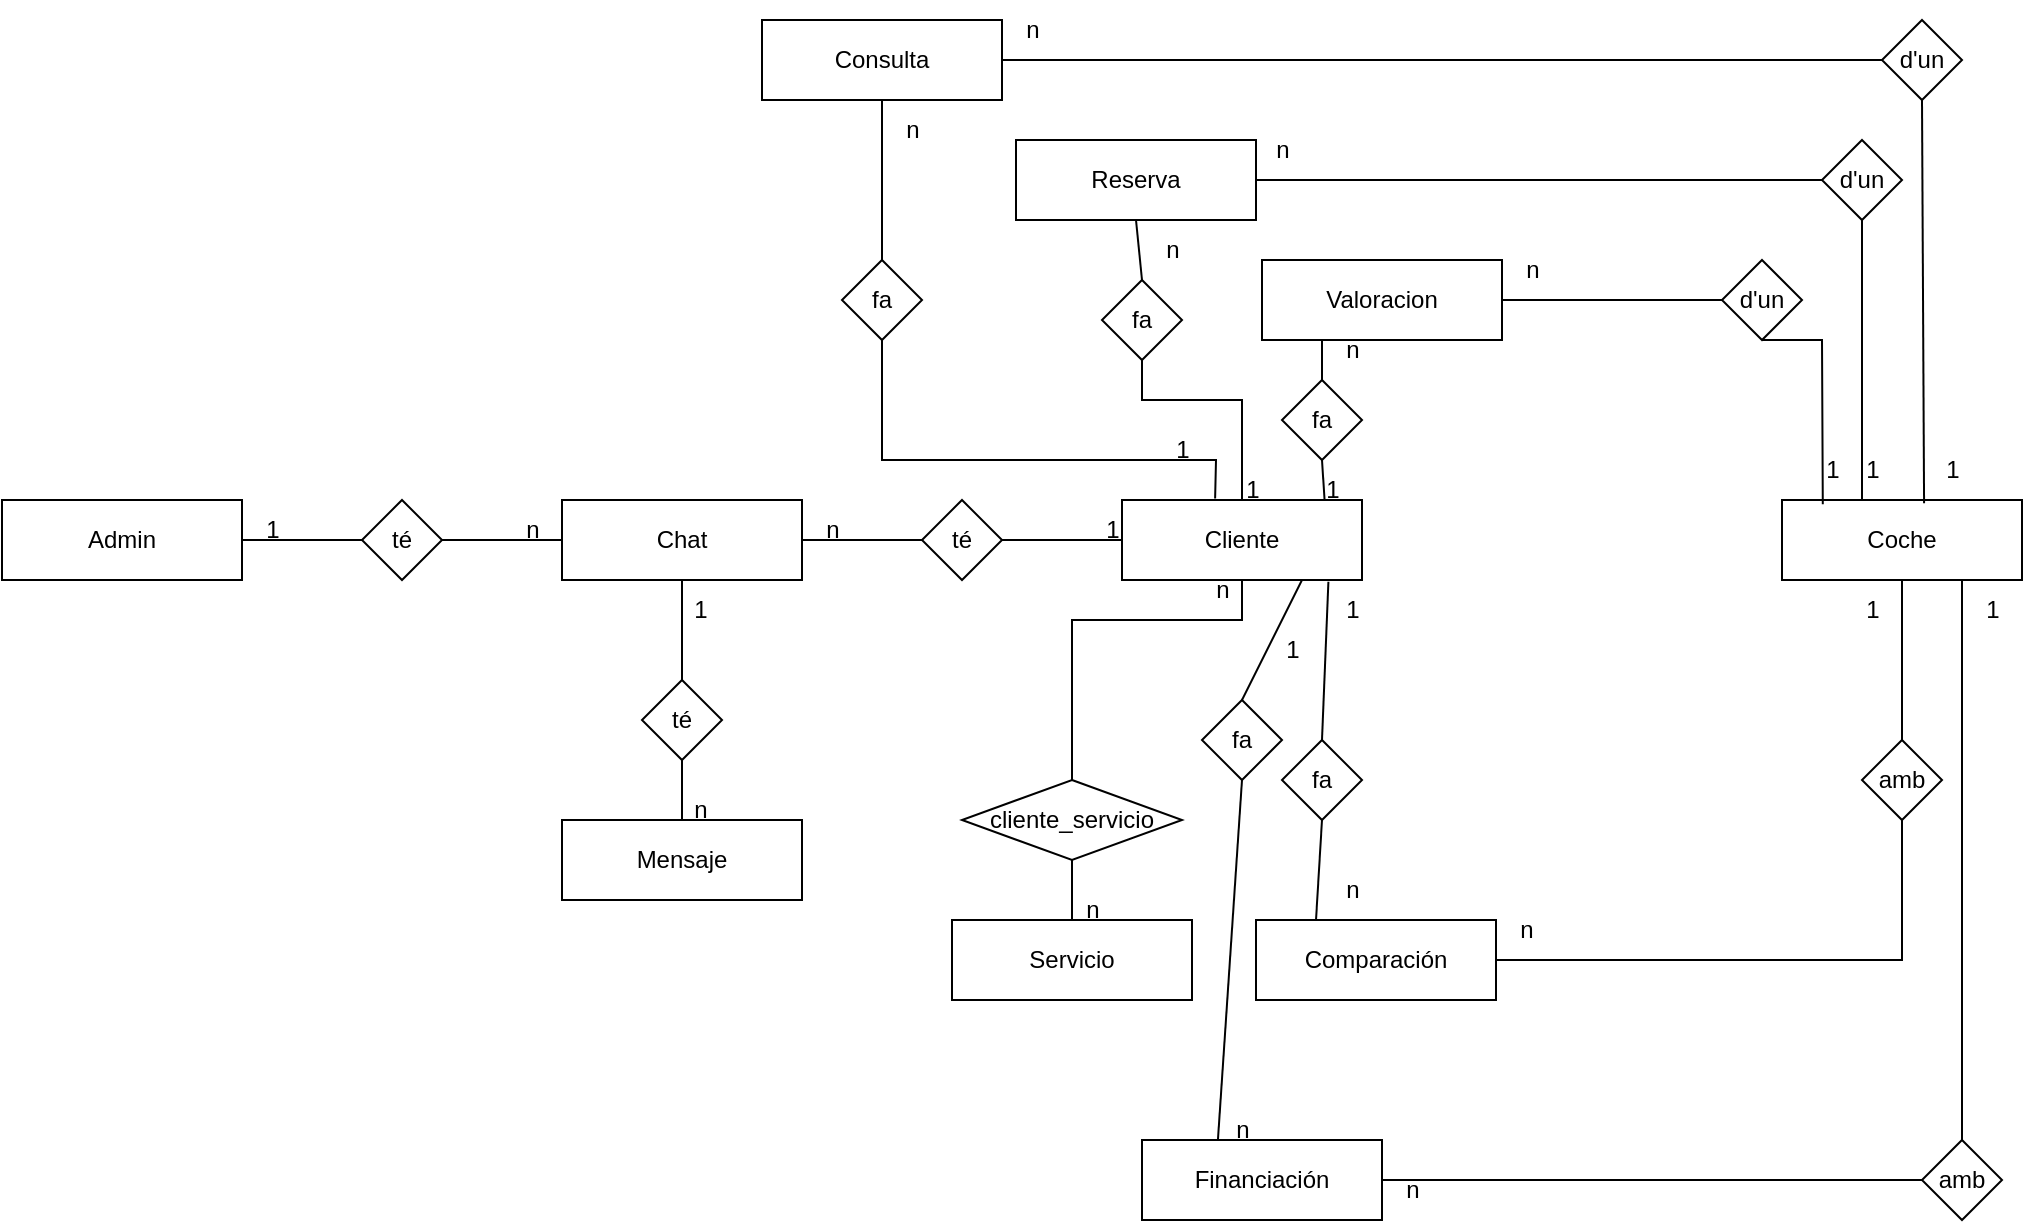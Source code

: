 <mxfile version="26.0.15">
  <diagram name="Página-1" id="vT0wQ7W-vSur3K9i_cSa">
    <mxGraphModel dx="1313" dy="1865" grid="1" gridSize="10" guides="1" tooltips="1" connect="1" arrows="1" fold="1" page="1" pageScale="1" pageWidth="827" pageHeight="1169" math="0" shadow="0">
      <root>
        <mxCell id="0" />
        <mxCell id="1" parent="0" />
        <mxCell id="a9DklyE9jSmy0VXCGVEc-1" value="Admin" style="rounded=0;whiteSpace=wrap;html=1;" vertex="1" parent="1">
          <mxGeometry x="80" y="80" width="120" height="40" as="geometry" />
        </mxCell>
        <mxCell id="a9DklyE9jSmy0VXCGVEc-2" value="Chat" style="rounded=0;whiteSpace=wrap;html=1;" vertex="1" parent="1">
          <mxGeometry x="360" y="80" width="120" height="40" as="geometry" />
        </mxCell>
        <mxCell id="a9DklyE9jSmy0VXCGVEc-3" value="Cliente" style="rounded=0;whiteSpace=wrap;html=1;" vertex="1" parent="1">
          <mxGeometry x="640" y="80" width="120" height="40" as="geometry" />
        </mxCell>
        <mxCell id="a9DklyE9jSmy0VXCGVEc-4" value="Servicio" style="rounded=0;whiteSpace=wrap;html=1;" vertex="1" parent="1">
          <mxGeometry x="555" y="290" width="120" height="40" as="geometry" />
        </mxCell>
        <mxCell id="a9DklyE9jSmy0VXCGVEc-6" value="Reserva" style="rounded=0;whiteSpace=wrap;html=1;" vertex="1" parent="1">
          <mxGeometry x="587" y="-100" width="120" height="40" as="geometry" />
        </mxCell>
        <mxCell id="a9DklyE9jSmy0VXCGVEc-7" value="Mensaje" style="rounded=0;whiteSpace=wrap;html=1;" vertex="1" parent="1">
          <mxGeometry x="360" y="240" width="120" height="40" as="geometry" />
        </mxCell>
        <mxCell id="a9DklyE9jSmy0VXCGVEc-10" value="Valoracion" style="rounded=0;whiteSpace=wrap;html=1;" vertex="1" parent="1">
          <mxGeometry x="710" y="-40" width="120" height="40" as="geometry" />
        </mxCell>
        <mxCell id="a9DklyE9jSmy0VXCGVEc-17" value="Comparación" style="rounded=0;whiteSpace=wrap;html=1;" vertex="1" parent="1">
          <mxGeometry x="707" y="290" width="120" height="40" as="geometry" />
        </mxCell>
        <mxCell id="a9DklyE9jSmy0VXCGVEc-18" value="Coche" style="rounded=0;whiteSpace=wrap;html=1;" vertex="1" parent="1">
          <mxGeometry x="970" y="80" width="120" height="40" as="geometry" />
        </mxCell>
        <mxCell id="a9DklyE9jSmy0VXCGVEc-19" value="Financiación" style="rounded=0;whiteSpace=wrap;html=1;" vertex="1" parent="1">
          <mxGeometry x="650" y="400" width="120" height="40" as="geometry" />
        </mxCell>
        <mxCell id="a9DklyE9jSmy0VXCGVEc-20" value="Consulta" style="rounded=0;whiteSpace=wrap;html=1;" vertex="1" parent="1">
          <mxGeometry x="460" y="-160" width="120" height="40" as="geometry" />
        </mxCell>
        <mxCell id="a9DklyE9jSmy0VXCGVEc-21" value="té" style="rhombus;whiteSpace=wrap;html=1;" vertex="1" parent="1">
          <mxGeometry x="260" y="80" width="40" height="40" as="geometry" />
        </mxCell>
        <mxCell id="a9DklyE9jSmy0VXCGVEc-22" value="" style="endArrow=none;html=1;rounded=0;exitX=1;exitY=0.5;exitDx=0;exitDy=0;entryX=0;entryY=0.5;entryDx=0;entryDy=0;" edge="1" parent="1" source="a9DklyE9jSmy0VXCGVEc-1" target="a9DklyE9jSmy0VXCGVEc-21">
          <mxGeometry width="50" height="50" relative="1" as="geometry">
            <mxPoint x="150" y="230" as="sourcePoint" />
            <mxPoint x="200" y="180" as="targetPoint" />
          </mxGeometry>
        </mxCell>
        <mxCell id="a9DklyE9jSmy0VXCGVEc-23" value="" style="endArrow=none;html=1;rounded=0;exitX=1;exitY=0.5;exitDx=0;exitDy=0;entryX=0;entryY=0.5;entryDx=0;entryDy=0;" edge="1" parent="1" source="a9DklyE9jSmy0VXCGVEc-21" target="a9DklyE9jSmy0VXCGVEc-2">
          <mxGeometry width="50" height="50" relative="1" as="geometry">
            <mxPoint x="360" y="190" as="sourcePoint" />
            <mxPoint x="410" y="140" as="targetPoint" />
          </mxGeometry>
        </mxCell>
        <mxCell id="a9DklyE9jSmy0VXCGVEc-28" value="té" style="rhombus;whiteSpace=wrap;html=1;" vertex="1" parent="1">
          <mxGeometry x="540" y="80" width="40" height="40" as="geometry" />
        </mxCell>
        <mxCell id="a9DklyE9jSmy0VXCGVEc-29" value="" style="endArrow=none;html=1;rounded=0;exitX=1;exitY=0.5;exitDx=0;exitDy=0;entryX=0;entryY=0.5;entryDx=0;entryDy=0;" edge="1" parent="1" source="a9DklyE9jSmy0VXCGVEc-2" target="a9DklyE9jSmy0VXCGVEc-28">
          <mxGeometry width="50" height="50" relative="1" as="geometry">
            <mxPoint x="390" y="320" as="sourcePoint" />
            <mxPoint x="440" y="270" as="targetPoint" />
          </mxGeometry>
        </mxCell>
        <mxCell id="a9DklyE9jSmy0VXCGVEc-30" value="" style="endArrow=none;html=1;rounded=0;exitX=1;exitY=0.5;exitDx=0;exitDy=0;entryX=0;entryY=0.5;entryDx=0;entryDy=0;" edge="1" parent="1" source="a9DklyE9jSmy0VXCGVEc-28" target="a9DklyE9jSmy0VXCGVEc-3">
          <mxGeometry width="50" height="50" relative="1" as="geometry">
            <mxPoint x="580" y="190" as="sourcePoint" />
            <mxPoint x="630" y="140" as="targetPoint" />
          </mxGeometry>
        </mxCell>
        <mxCell id="a9DklyE9jSmy0VXCGVEc-35" value="" style="endArrow=none;html=1;rounded=0;exitX=0.5;exitY=1;exitDx=0;exitDy=0;" edge="1" parent="1" source="a9DklyE9jSmy0VXCGVEc-2">
          <mxGeometry width="50" height="50" relative="1" as="geometry">
            <mxPoint x="210" y="110" as="sourcePoint" />
            <mxPoint x="420" y="170" as="targetPoint" />
          </mxGeometry>
        </mxCell>
        <mxCell id="a9DklyE9jSmy0VXCGVEc-36" value="té" style="rhombus;whiteSpace=wrap;html=1;" vertex="1" parent="1">
          <mxGeometry x="400" y="170" width="40" height="40" as="geometry" />
        </mxCell>
        <mxCell id="a9DklyE9jSmy0VXCGVEc-37" value="" style="endArrow=none;html=1;rounded=0;exitX=0.5;exitY=1;exitDx=0;exitDy=0;entryX=0.5;entryY=0;entryDx=0;entryDy=0;" edge="1" parent="1" source="a9DklyE9jSmy0VXCGVEc-36" target="a9DklyE9jSmy0VXCGVEc-7">
          <mxGeometry width="50" height="50" relative="1" as="geometry">
            <mxPoint x="430" y="130" as="sourcePoint" />
            <mxPoint x="430" y="180" as="targetPoint" />
          </mxGeometry>
        </mxCell>
        <mxCell id="a9DklyE9jSmy0VXCGVEc-38" value="cliente_servicio" style="rhombus;whiteSpace=wrap;html=1;" vertex="1" parent="1">
          <mxGeometry x="560" y="220" width="110" height="40" as="geometry" />
        </mxCell>
        <mxCell id="a9DklyE9jSmy0VXCGVEc-39" value="" style="endArrow=none;html=1;rounded=0;exitX=0.5;exitY=1;exitDx=0;exitDy=0;entryX=0.5;entryY=0;entryDx=0;entryDy=0;" edge="1" parent="1" source="a9DklyE9jSmy0VXCGVEc-3" target="a9DklyE9jSmy0VXCGVEc-38">
          <mxGeometry width="50" height="50" relative="1" as="geometry">
            <mxPoint x="430" y="130" as="sourcePoint" />
            <mxPoint x="430" y="180" as="targetPoint" />
            <Array as="points">
              <mxPoint x="700" y="140" />
              <mxPoint x="670" y="140" />
              <mxPoint x="615" y="140" />
            </Array>
          </mxGeometry>
        </mxCell>
        <mxCell id="a9DklyE9jSmy0VXCGVEc-41" value="" style="endArrow=none;html=1;rounded=0;exitX=0.5;exitY=1;exitDx=0;exitDy=0;entryX=0.5;entryY=0;entryDx=0;entryDy=0;" edge="1" parent="1" source="a9DklyE9jSmy0VXCGVEc-38" target="a9DklyE9jSmy0VXCGVEc-4">
          <mxGeometry width="50" height="50" relative="1" as="geometry">
            <mxPoint x="430" y="130" as="sourcePoint" />
            <mxPoint x="620" y="290" as="targetPoint" />
          </mxGeometry>
        </mxCell>
        <mxCell id="a9DklyE9jSmy0VXCGVEc-42" value="" style="endArrow=none;html=1;rounded=0;exitX=0.86;exitY=1.021;exitDx=0;exitDy=0;entryX=0.5;entryY=0;entryDx=0;entryDy=0;exitPerimeter=0;" edge="1" parent="1" source="a9DklyE9jSmy0VXCGVEc-3" target="a9DklyE9jSmy0VXCGVEc-43">
          <mxGeometry width="50" height="50" relative="1" as="geometry">
            <mxPoint x="430" y="130" as="sourcePoint" />
            <mxPoint x="730" y="200" as="targetPoint" />
          </mxGeometry>
        </mxCell>
        <mxCell id="a9DklyE9jSmy0VXCGVEc-43" value="fa" style="rhombus;whiteSpace=wrap;html=1;" vertex="1" parent="1">
          <mxGeometry x="720" y="200" width="40" height="40" as="geometry" />
        </mxCell>
        <mxCell id="a9DklyE9jSmy0VXCGVEc-45" value="" style="endArrow=none;html=1;rounded=0;exitX=0.5;exitY=1;exitDx=0;exitDy=0;entryX=0.25;entryY=0;entryDx=0;entryDy=0;" edge="1" parent="1" source="a9DklyE9jSmy0VXCGVEc-43" target="a9DklyE9jSmy0VXCGVEc-17">
          <mxGeometry width="50" height="50" relative="1" as="geometry">
            <mxPoint x="753" y="131" as="sourcePoint" />
            <mxPoint x="750" y="210" as="targetPoint" />
          </mxGeometry>
        </mxCell>
        <mxCell id="a9DklyE9jSmy0VXCGVEc-46" value="amb" style="rhombus;whiteSpace=wrap;html=1;" vertex="1" parent="1">
          <mxGeometry x="1010" y="200" width="40" height="40" as="geometry" />
        </mxCell>
        <mxCell id="a9DklyE9jSmy0VXCGVEc-48" value="" style="endArrow=none;html=1;rounded=0;exitX=0.5;exitY=1;exitDx=0;exitDy=0;entryX=1;entryY=0.5;entryDx=0;entryDy=0;" edge="1" parent="1" source="a9DklyE9jSmy0VXCGVEc-46" target="a9DklyE9jSmy0VXCGVEc-17">
          <mxGeometry width="50" height="50" relative="1" as="geometry">
            <mxPoint x="750" y="250" as="sourcePoint" />
            <mxPoint x="747" y="300" as="targetPoint" />
            <Array as="points">
              <mxPoint x="1030" y="310" />
            </Array>
          </mxGeometry>
        </mxCell>
        <mxCell id="a9DklyE9jSmy0VXCGVEc-49" value="" style="endArrow=none;html=1;rounded=0;exitX=0.5;exitY=1;exitDx=0;exitDy=0;entryX=0.5;entryY=0;entryDx=0;entryDy=0;" edge="1" parent="1" source="a9DklyE9jSmy0VXCGVEc-18" target="a9DklyE9jSmy0VXCGVEc-46">
          <mxGeometry width="50" height="50" relative="1" as="geometry">
            <mxPoint x="750" y="250" as="sourcePoint" />
            <mxPoint x="747" y="300" as="targetPoint" />
          </mxGeometry>
        </mxCell>
        <mxCell id="a9DklyE9jSmy0VXCGVEc-56" value="fa" style="rhombus;whiteSpace=wrap;html=1;" vertex="1" parent="1">
          <mxGeometry x="680" y="180" width="40" height="40" as="geometry" />
        </mxCell>
        <mxCell id="a9DklyE9jSmy0VXCGVEc-57" value="" style="endArrow=none;html=1;rounded=0;exitX=0.75;exitY=1;exitDx=0;exitDy=0;entryX=0.5;entryY=0;entryDx=0;entryDy=0;" edge="1" parent="1" source="a9DklyE9jSmy0VXCGVEc-3" target="a9DklyE9jSmy0VXCGVEc-56">
          <mxGeometry width="50" height="50" relative="1" as="geometry">
            <mxPoint x="753" y="131" as="sourcePoint" />
            <mxPoint x="750" y="210" as="targetPoint" />
          </mxGeometry>
        </mxCell>
        <mxCell id="a9DklyE9jSmy0VXCGVEc-58" value="" style="endArrow=none;html=1;rounded=0;exitX=0.5;exitY=1;exitDx=0;exitDy=0;entryX=0.099;entryY=0.66;entryDx=0;entryDy=0;entryPerimeter=0;" edge="1" parent="1" source="a9DklyE9jSmy0VXCGVEc-56" target="a9DklyE9jSmy0VXCGVEc-100">
          <mxGeometry width="50" height="50" relative="1" as="geometry">
            <mxPoint x="763" y="141" as="sourcePoint" />
            <mxPoint x="760" y="220" as="targetPoint" />
          </mxGeometry>
        </mxCell>
        <mxCell id="a9DklyE9jSmy0VXCGVEc-59" value="amb" style="rhombus;whiteSpace=wrap;html=1;" vertex="1" parent="1">
          <mxGeometry x="1040" y="400" width="40" height="40" as="geometry" />
        </mxCell>
        <mxCell id="a9DklyE9jSmy0VXCGVEc-64" value="" style="endArrow=none;html=1;rounded=0;exitX=0;exitY=0.5;exitDx=0;exitDy=0;entryX=1;entryY=0.5;entryDx=0;entryDy=0;" edge="1" parent="1" source="a9DklyE9jSmy0VXCGVEc-59" target="a9DklyE9jSmy0VXCGVEc-19">
          <mxGeometry width="50" height="50" relative="1" as="geometry">
            <mxPoint x="1040" y="250" as="sourcePoint" />
            <mxPoint x="837" y="320" as="targetPoint" />
            <Array as="points" />
          </mxGeometry>
        </mxCell>
        <mxCell id="a9DklyE9jSmy0VXCGVEc-65" value="" style="endArrow=none;html=1;rounded=0;exitX=0.75;exitY=1;exitDx=0;exitDy=0;entryX=0.5;entryY=0;entryDx=0;entryDy=0;" edge="1" parent="1" source="a9DklyE9jSmy0VXCGVEc-18" target="a9DklyE9jSmy0VXCGVEc-59">
          <mxGeometry width="50" height="50" relative="1" as="geometry">
            <mxPoint x="1040" y="130" as="sourcePoint" />
            <mxPoint x="1040" y="210" as="targetPoint" />
          </mxGeometry>
        </mxCell>
        <mxCell id="a9DklyE9jSmy0VXCGVEc-66" value="fa" style="rhombus;whiteSpace=wrap;html=1;" vertex="1" parent="1">
          <mxGeometry x="500" y="-40" width="40" height="40" as="geometry" />
        </mxCell>
        <mxCell id="a9DklyE9jSmy0VXCGVEc-69" value="fa" style="rhombus;whiteSpace=wrap;html=1;" vertex="1" parent="1">
          <mxGeometry x="630" y="-30" width="40" height="40" as="geometry" />
        </mxCell>
        <mxCell id="a9DklyE9jSmy0VXCGVEc-71" value="fa" style="rhombus;whiteSpace=wrap;html=1;" vertex="1" parent="1">
          <mxGeometry x="720" y="20" width="40" height="40" as="geometry" />
        </mxCell>
        <mxCell id="a9DklyE9jSmy0VXCGVEc-73" value="" style="endArrow=none;html=1;rounded=0;exitX=0.388;exitY=-0.019;exitDx=0;exitDy=0;entryX=0.5;entryY=1;entryDx=0;entryDy=0;exitPerimeter=0;" edge="1" parent="1" source="a9DklyE9jSmy0VXCGVEc-3" target="a9DklyE9jSmy0VXCGVEc-66">
          <mxGeometry width="50" height="50" relative="1" as="geometry">
            <mxPoint x="550" y="10" as="sourcePoint" />
            <mxPoint x="600" y="-40" as="targetPoint" />
            <Array as="points">
              <mxPoint x="687" y="60" />
              <mxPoint x="620" y="60" />
              <mxPoint x="520" y="60" />
            </Array>
          </mxGeometry>
        </mxCell>
        <mxCell id="a9DklyE9jSmy0VXCGVEc-74" value="" style="endArrow=none;html=1;rounded=0;exitX=0.5;exitY=0;exitDx=0;exitDy=0;entryX=0.5;entryY=1;entryDx=0;entryDy=0;" edge="1" parent="1" source="a9DklyE9jSmy0VXCGVEc-66" target="a9DklyE9jSmy0VXCGVEc-20">
          <mxGeometry width="50" height="50" relative="1" as="geometry">
            <mxPoint x="697" y="89" as="sourcePoint" />
            <mxPoint x="690" as="targetPoint" />
          </mxGeometry>
        </mxCell>
        <mxCell id="a9DklyE9jSmy0VXCGVEc-77" value="d&#39;un" style="rhombus;whiteSpace=wrap;html=1;" vertex="1" parent="1">
          <mxGeometry x="1020" y="-160" width="40" height="40" as="geometry" />
        </mxCell>
        <mxCell id="a9DklyE9jSmy0VXCGVEc-78" value="" style="endArrow=none;html=1;rounded=0;exitX=0;exitY=0.5;exitDx=0;exitDy=0;entryX=1;entryY=0.5;entryDx=0;entryDy=0;" edge="1" parent="1" source="a9DklyE9jSmy0VXCGVEc-77" target="a9DklyE9jSmy0VXCGVEc-20">
          <mxGeometry width="50" height="50" relative="1" as="geometry">
            <mxPoint x="530" y="-30" as="sourcePoint" />
            <mxPoint x="530" y="-110" as="targetPoint" />
          </mxGeometry>
        </mxCell>
        <mxCell id="a9DklyE9jSmy0VXCGVEc-80" value="" style="endArrow=none;html=1;rounded=0;exitX=0.592;exitY=0.042;exitDx=0;exitDy=0;entryX=0.5;entryY=1;entryDx=0;entryDy=0;exitPerimeter=0;" edge="1" parent="1" source="a9DklyE9jSmy0VXCGVEc-18" target="a9DklyE9jSmy0VXCGVEc-77">
          <mxGeometry width="50" height="50" relative="1" as="geometry">
            <mxPoint x="1030" y="-130" as="sourcePoint" />
            <mxPoint x="590" y="-130" as="targetPoint" />
          </mxGeometry>
        </mxCell>
        <mxCell id="a9DklyE9jSmy0VXCGVEc-81" value="" style="endArrow=none;html=1;rounded=0;exitX=0.5;exitY=0;exitDx=0;exitDy=0;entryX=0.5;entryY=1;entryDx=0;entryDy=0;" edge="1" parent="1" source="a9DklyE9jSmy0VXCGVEc-3" target="a9DklyE9jSmy0VXCGVEc-69">
          <mxGeometry width="50" height="50" relative="1" as="geometry">
            <mxPoint x="770" as="sourcePoint" />
            <mxPoint x="700" y="20" as="targetPoint" />
            <Array as="points">
              <mxPoint x="700" y="30" />
              <mxPoint x="650" y="30" />
            </Array>
          </mxGeometry>
        </mxCell>
        <mxCell id="a9DklyE9jSmy0VXCGVEc-82" value="" style="endArrow=none;html=1;rounded=0;exitX=0.5;exitY=0;exitDx=0;exitDy=0;entryX=0.5;entryY=1;entryDx=0;entryDy=0;" edge="1" parent="1" source="a9DklyE9jSmy0VXCGVEc-69" target="a9DklyE9jSmy0VXCGVEc-6">
          <mxGeometry width="50" height="50" relative="1" as="geometry">
            <mxPoint x="530" y="-30" as="sourcePoint" />
            <mxPoint x="530" y="-110" as="targetPoint" />
          </mxGeometry>
        </mxCell>
        <mxCell id="a9DklyE9jSmy0VXCGVEc-83" value="d&#39;un" style="rhombus;whiteSpace=wrap;html=1;" vertex="1" parent="1">
          <mxGeometry x="990" y="-100" width="40" height="40" as="geometry" />
        </mxCell>
        <mxCell id="a9DklyE9jSmy0VXCGVEc-84" value="" style="endArrow=none;html=1;rounded=0;exitX=0;exitY=0.5;exitDx=0;exitDy=0;entryX=1;entryY=0.5;entryDx=0;entryDy=0;" edge="1" parent="1" source="a9DklyE9jSmy0VXCGVEc-83" target="a9DklyE9jSmy0VXCGVEc-6">
          <mxGeometry width="50" height="50" relative="1" as="geometry">
            <mxPoint x="660" y="-20" as="sourcePoint" />
            <mxPoint x="710" y="-80" as="targetPoint" />
          </mxGeometry>
        </mxCell>
        <mxCell id="a9DklyE9jSmy0VXCGVEc-86" value="" style="endArrow=none;html=1;rounded=0;entryX=0.5;entryY=1;entryDx=0;entryDy=0;" edge="1" parent="1" target="a9DklyE9jSmy0VXCGVEc-83">
          <mxGeometry width="50" height="50" relative="1" as="geometry">
            <mxPoint x="1010" y="80" as="sourcePoint" />
            <mxPoint x="717" y="-70" as="targetPoint" />
          </mxGeometry>
        </mxCell>
        <mxCell id="a9DklyE9jSmy0VXCGVEc-89" value="" style="endArrow=none;html=1;rounded=0;exitX=0.5;exitY=1;exitDx=0;exitDy=0;entryX=0.844;entryY=-0.004;entryDx=0;entryDy=0;entryPerimeter=0;" edge="1" parent="1" source="a9DklyE9jSmy0VXCGVEc-71" target="a9DklyE9jSmy0VXCGVEc-3">
          <mxGeometry width="50" height="50" relative="1" as="geometry">
            <mxPoint x="970" y="20" as="sourcePoint" />
            <mxPoint x="1020" y="-30" as="targetPoint" />
          </mxGeometry>
        </mxCell>
        <mxCell id="a9DklyE9jSmy0VXCGVEc-90" value="" style="endArrow=none;html=1;rounded=0;exitX=0.25;exitY=1;exitDx=0;exitDy=0;entryX=0.5;entryY=0;entryDx=0;entryDy=0;" edge="1" parent="1" source="a9DklyE9jSmy0VXCGVEc-10" target="a9DklyE9jSmy0VXCGVEc-71">
          <mxGeometry width="50" height="50" relative="1" as="geometry">
            <mxPoint x="860" y="40" as="sourcePoint" />
            <mxPoint x="910" y="-10" as="targetPoint" />
          </mxGeometry>
        </mxCell>
        <mxCell id="a9DklyE9jSmy0VXCGVEc-91" value="d&#39;un" style="rhombus;whiteSpace=wrap;html=1;" vertex="1" parent="1">
          <mxGeometry x="940" y="-40" width="40" height="40" as="geometry" />
        </mxCell>
        <mxCell id="a9DklyE9jSmy0VXCGVEc-92" value="" style="endArrow=none;html=1;rounded=0;exitX=1;exitY=0.5;exitDx=0;exitDy=0;entryX=0;entryY=0.5;entryDx=0;entryDy=0;" edge="1" parent="1" source="a9DklyE9jSmy0VXCGVEc-10" target="a9DklyE9jSmy0VXCGVEc-91">
          <mxGeometry width="50" height="50" relative="1" as="geometry">
            <mxPoint x="860" y="-10" as="sourcePoint" />
            <mxPoint x="910" y="-60" as="targetPoint" />
          </mxGeometry>
        </mxCell>
        <mxCell id="a9DklyE9jSmy0VXCGVEc-93" value="" style="endArrow=none;html=1;rounded=0;entryX=0.5;entryY=1;entryDx=0;entryDy=0;exitX=0.17;exitY=0.053;exitDx=0;exitDy=0;exitPerimeter=0;" edge="1" parent="1" source="a9DklyE9jSmy0VXCGVEc-18" target="a9DklyE9jSmy0VXCGVEc-91">
          <mxGeometry width="50" height="50" relative="1" as="geometry">
            <mxPoint x="990" y="70" as="sourcePoint" />
            <mxPoint x="960" y="40" as="targetPoint" />
            <Array as="points">
              <mxPoint x="990" />
            </Array>
          </mxGeometry>
        </mxCell>
        <mxCell id="a9DklyE9jSmy0VXCGVEc-94" value="n" style="text;html=1;align=center;verticalAlign=middle;resizable=0;points=[];autosize=1;strokeColor=none;fillColor=none;" vertex="1" parent="1">
          <mxGeometry x="675" y="110" width="30" height="30" as="geometry" />
        </mxCell>
        <mxCell id="a9DklyE9jSmy0VXCGVEc-95" value="n" style="text;html=1;align=center;verticalAlign=middle;resizable=0;points=[];autosize=1;strokeColor=none;fillColor=none;" vertex="1" parent="1">
          <mxGeometry x="610" y="270" width="30" height="30" as="geometry" />
        </mxCell>
        <mxCell id="a9DklyE9jSmy0VXCGVEc-96" value="1" style="text;html=1;align=center;verticalAlign=middle;resizable=0;points=[];autosize=1;strokeColor=none;fillColor=none;" vertex="1" parent="1">
          <mxGeometry x="740" y="120" width="30" height="30" as="geometry" />
        </mxCell>
        <mxCell id="a9DklyE9jSmy0VXCGVEc-98" value="1" style="text;html=1;align=center;verticalAlign=middle;resizable=0;points=[];autosize=1;strokeColor=none;fillColor=none;" vertex="1" parent="1">
          <mxGeometry x="710" y="140" width="30" height="30" as="geometry" />
        </mxCell>
        <mxCell id="a9DklyE9jSmy0VXCGVEc-99" value="n" style="text;html=1;align=center;verticalAlign=middle;resizable=0;points=[];autosize=1;strokeColor=none;fillColor=none;" vertex="1" parent="1">
          <mxGeometry x="740" y="260" width="30" height="30" as="geometry" />
        </mxCell>
        <mxCell id="a9DklyE9jSmy0VXCGVEc-100" value="n" style="text;html=1;align=center;verticalAlign=middle;resizable=0;points=[];autosize=1;strokeColor=none;fillColor=none;" vertex="1" parent="1">
          <mxGeometry x="685" y="380" width="30" height="30" as="geometry" />
        </mxCell>
        <mxCell id="a9DklyE9jSmy0VXCGVEc-103" value="1" style="text;html=1;align=center;verticalAlign=middle;resizable=0;points=[];autosize=1;strokeColor=none;fillColor=none;" vertex="1" parent="1">
          <mxGeometry x="730" y="60" width="30" height="30" as="geometry" />
        </mxCell>
        <mxCell id="a9DklyE9jSmy0VXCGVEc-104" value="1" style="text;html=1;align=center;verticalAlign=middle;resizable=0;points=[];autosize=1;strokeColor=none;fillColor=none;" vertex="1" parent="1">
          <mxGeometry x="690" y="60" width="30" height="30" as="geometry" />
        </mxCell>
        <mxCell id="a9DklyE9jSmy0VXCGVEc-105" value="1" style="text;html=1;align=center;verticalAlign=middle;resizable=0;points=[];autosize=1;strokeColor=none;fillColor=none;" vertex="1" parent="1">
          <mxGeometry x="655" y="40" width="30" height="30" as="geometry" />
        </mxCell>
        <mxCell id="a9DklyE9jSmy0VXCGVEc-106" value="1" style="text;html=1;align=center;verticalAlign=middle;resizable=0;points=[];autosize=1;strokeColor=none;fillColor=none;" vertex="1" parent="1">
          <mxGeometry x="620" y="80" width="30" height="30" as="geometry" />
        </mxCell>
        <mxCell id="a9DklyE9jSmy0VXCGVEc-107" value="n" style="text;html=1;align=center;verticalAlign=middle;resizable=0;points=[];autosize=1;strokeColor=none;fillColor=none;" vertex="1" parent="1">
          <mxGeometry x="480" y="80" width="30" height="30" as="geometry" />
        </mxCell>
        <mxCell id="a9DklyE9jSmy0VXCGVEc-108" value="n" style="text;html=1;align=center;verticalAlign=middle;resizable=0;points=[];autosize=1;strokeColor=none;fillColor=none;" vertex="1" parent="1">
          <mxGeometry x="414" y="220" width="30" height="30" as="geometry" />
        </mxCell>
        <mxCell id="a9DklyE9jSmy0VXCGVEc-109" value="1" style="text;html=1;align=center;verticalAlign=middle;resizable=0;points=[];autosize=1;strokeColor=none;fillColor=none;" vertex="1" parent="1">
          <mxGeometry x="414" y="120" width="30" height="30" as="geometry" />
        </mxCell>
        <mxCell id="a9DklyE9jSmy0VXCGVEc-110" value="1" style="text;html=1;align=center;verticalAlign=middle;resizable=0;points=[];autosize=1;strokeColor=none;fillColor=none;" vertex="1" parent="1">
          <mxGeometry x="200" y="80" width="30" height="30" as="geometry" />
        </mxCell>
        <mxCell id="a9DklyE9jSmy0VXCGVEc-111" value="n" style="text;html=1;align=center;verticalAlign=middle;resizable=0;points=[];autosize=1;strokeColor=none;fillColor=none;" vertex="1" parent="1">
          <mxGeometry x="330" y="80" width="30" height="30" as="geometry" />
        </mxCell>
        <mxCell id="a9DklyE9jSmy0VXCGVEc-112" value="n" style="text;html=1;align=center;verticalAlign=middle;resizable=0;points=[];autosize=1;strokeColor=none;fillColor=none;" vertex="1" parent="1">
          <mxGeometry x="520" y="-120" width="30" height="30" as="geometry" />
        </mxCell>
        <mxCell id="a9DklyE9jSmy0VXCGVEc-113" value="n" style="text;html=1;align=center;verticalAlign=middle;resizable=0;points=[];autosize=1;strokeColor=none;fillColor=none;" vertex="1" parent="1">
          <mxGeometry x="650" y="-60" width="30" height="30" as="geometry" />
        </mxCell>
        <mxCell id="a9DklyE9jSmy0VXCGVEc-114" value="n" style="text;html=1;align=center;verticalAlign=middle;resizable=0;points=[];autosize=1;strokeColor=none;fillColor=none;" vertex="1" parent="1">
          <mxGeometry x="740" y="-10" width="30" height="30" as="geometry" />
        </mxCell>
        <mxCell id="a9DklyE9jSmy0VXCGVEc-116" value="n" style="text;html=1;align=center;verticalAlign=middle;resizable=0;points=[];autosize=1;strokeColor=none;fillColor=none;" vertex="1" parent="1">
          <mxGeometry x="580" y="-170" width="30" height="30" as="geometry" />
        </mxCell>
        <mxCell id="a9DklyE9jSmy0VXCGVEc-117" value="n" style="text;html=1;align=center;verticalAlign=middle;resizable=0;points=[];autosize=1;strokeColor=none;fillColor=none;" vertex="1" parent="1">
          <mxGeometry x="705" y="-110" width="30" height="30" as="geometry" />
        </mxCell>
        <mxCell id="a9DklyE9jSmy0VXCGVEc-118" value="n" style="text;html=1;align=center;verticalAlign=middle;resizable=0;points=[];autosize=1;strokeColor=none;fillColor=none;" vertex="1" parent="1">
          <mxGeometry x="830" y="-50" width="30" height="30" as="geometry" />
        </mxCell>
        <mxCell id="a9DklyE9jSmy0VXCGVEc-119" value="1" style="text;html=1;align=center;verticalAlign=middle;resizable=0;points=[];autosize=1;strokeColor=none;fillColor=none;" vertex="1" parent="1">
          <mxGeometry x="980" y="50" width="30" height="30" as="geometry" />
        </mxCell>
        <mxCell id="a9DklyE9jSmy0VXCGVEc-120" value="1" style="text;html=1;align=center;verticalAlign=middle;resizable=0;points=[];autosize=1;strokeColor=none;fillColor=none;" vertex="1" parent="1">
          <mxGeometry x="1000" y="50" width="30" height="30" as="geometry" />
        </mxCell>
        <mxCell id="a9DklyE9jSmy0VXCGVEc-121" value="1" style="text;html=1;align=center;verticalAlign=middle;resizable=0;points=[];autosize=1;strokeColor=none;fillColor=none;" vertex="1" parent="1">
          <mxGeometry x="1040" y="50" width="30" height="30" as="geometry" />
        </mxCell>
        <mxCell id="a9DklyE9jSmy0VXCGVEc-122" value="n" style="text;html=1;align=center;verticalAlign=middle;resizable=0;points=[];autosize=1;strokeColor=none;fillColor=none;" vertex="1" parent="1">
          <mxGeometry x="827" y="280" width="30" height="30" as="geometry" />
        </mxCell>
        <mxCell id="a9DklyE9jSmy0VXCGVEc-123" value="1" style="text;html=1;align=center;verticalAlign=middle;resizable=0;points=[];autosize=1;strokeColor=none;fillColor=none;" vertex="1" parent="1">
          <mxGeometry x="1000" y="120" width="30" height="30" as="geometry" />
        </mxCell>
        <mxCell id="a9DklyE9jSmy0VXCGVEc-125" value="1" style="text;html=1;align=center;verticalAlign=middle;resizable=0;points=[];autosize=1;strokeColor=none;fillColor=none;" vertex="1" parent="1">
          <mxGeometry x="1060" y="120" width="30" height="30" as="geometry" />
        </mxCell>
        <mxCell id="a9DklyE9jSmy0VXCGVEc-127" value="n" style="text;html=1;align=center;verticalAlign=middle;resizable=0;points=[];autosize=1;strokeColor=none;fillColor=none;" vertex="1" parent="1">
          <mxGeometry x="770" y="410" width="30" height="30" as="geometry" />
        </mxCell>
      </root>
    </mxGraphModel>
  </diagram>
</mxfile>
